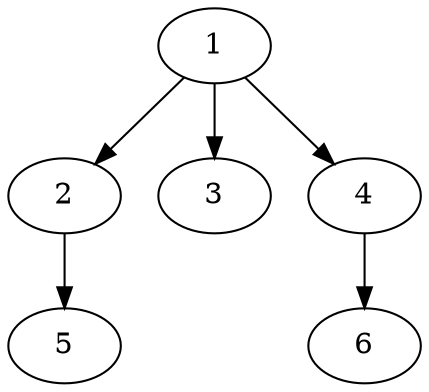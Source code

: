 // DAG automatically generated by daggen at Tue Apr  9 15:00:15 2024
// daggen-master/daggen -n 6 --fat 0.5 --density 0.5 --regular 0.5 --jump 2 --minalpha 20 --maxalpha 50 --dot -o dags/sim_0.dot 
digraph G {
  1 [size="1632435732", alpha="30.45"]
  1 -> 2 [size ="33554432"]
  1 -> 3 [size ="33554432"]
  1 -> 4 [size ="33554432"]
  2 [size="47073536458", alpha="46.32"]
  2 -> 5 [size ="33554432"]
  3 [size="271930217568", alpha="47.91"]
  4 [size="782757789696", alpha="37.19"]
  4 -> 6 [size ="679477248"]
  5 [size="69919378140", alpha="32.73"]
  6 [size="782757789696", alpha="23.96"]
}
